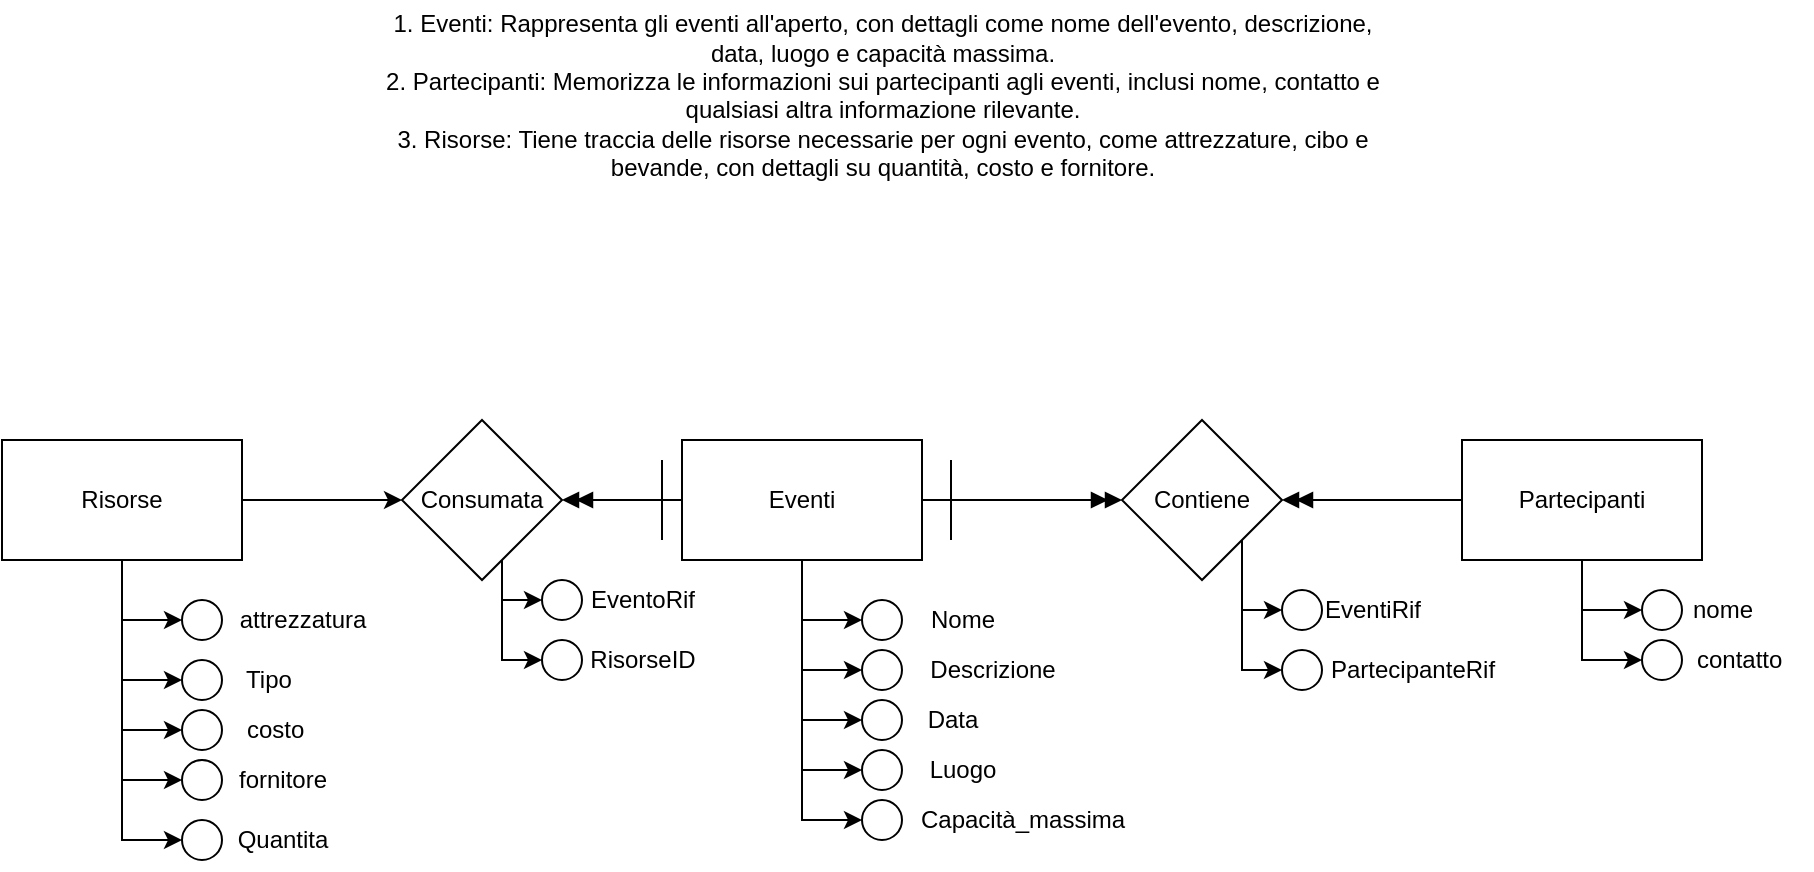 <mxfile version="23.1.5" type="device">
  <diagram name="Pagina-1" id="zwwTVNZJBvMuv0tN7Wyd">
    <mxGraphModel dx="1449" dy="966" grid="1" gridSize="10" guides="1" tooltips="1" connect="1" arrows="1" fold="1" page="0" pageScale="1" pageWidth="827" pageHeight="1169" math="0" shadow="0">
      <root>
        <mxCell id="0" />
        <mxCell id="1" parent="0" />
        <mxCell id="EMkCq4_g8rRyi3EiG8SY-19" style="edgeStyle=orthogonalEdgeStyle;rounded=0;orthogonalLoop=1;jettySize=auto;html=1;entryX=0;entryY=0.5;entryDx=0;entryDy=0;" edge="1" parent="1" source="EMkCq4_g8rRyi3EiG8SY-2" target="EMkCq4_g8rRyi3EiG8SY-7">
          <mxGeometry relative="1" as="geometry" />
        </mxCell>
        <mxCell id="EMkCq4_g8rRyi3EiG8SY-20" style="edgeStyle=orthogonalEdgeStyle;rounded=0;orthogonalLoop=1;jettySize=auto;html=1;entryX=0;entryY=0.5;entryDx=0;entryDy=0;" edge="1" parent="1" source="EMkCq4_g8rRyi3EiG8SY-2" target="EMkCq4_g8rRyi3EiG8SY-10">
          <mxGeometry relative="1" as="geometry" />
        </mxCell>
        <mxCell id="EMkCq4_g8rRyi3EiG8SY-21" style="edgeStyle=orthogonalEdgeStyle;rounded=0;orthogonalLoop=1;jettySize=auto;html=1;entryX=0;entryY=0.5;entryDx=0;entryDy=0;" edge="1" parent="1" source="EMkCq4_g8rRyi3EiG8SY-2" target="EMkCq4_g8rRyi3EiG8SY-12">
          <mxGeometry relative="1" as="geometry" />
        </mxCell>
        <mxCell id="EMkCq4_g8rRyi3EiG8SY-22" style="edgeStyle=orthogonalEdgeStyle;rounded=0;orthogonalLoop=1;jettySize=auto;html=1;entryX=0;entryY=0.5;entryDx=0;entryDy=0;" edge="1" parent="1" source="EMkCq4_g8rRyi3EiG8SY-2" target="EMkCq4_g8rRyi3EiG8SY-15">
          <mxGeometry relative="1" as="geometry" />
        </mxCell>
        <mxCell id="EMkCq4_g8rRyi3EiG8SY-23" style="edgeStyle=orthogonalEdgeStyle;rounded=0;orthogonalLoop=1;jettySize=auto;html=1;entryX=0;entryY=0.5;entryDx=0;entryDy=0;" edge="1" parent="1" source="EMkCq4_g8rRyi3EiG8SY-2" target="EMkCq4_g8rRyi3EiG8SY-17">
          <mxGeometry relative="1" as="geometry" />
        </mxCell>
        <mxCell id="EMkCq4_g8rRyi3EiG8SY-42" style="edgeStyle=orthogonalEdgeStyle;rounded=0;orthogonalLoop=1;jettySize=auto;html=1;entryX=1;entryY=0.5;entryDx=0;entryDy=0;endArrow=doubleBlock;endFill=1;" edge="1" parent="1" source="EMkCq4_g8rRyi3EiG8SY-2" target="EMkCq4_g8rRyi3EiG8SY-39">
          <mxGeometry relative="1" as="geometry" />
        </mxCell>
        <mxCell id="EMkCq4_g8rRyi3EiG8SY-43" style="edgeStyle=orthogonalEdgeStyle;rounded=0;orthogonalLoop=1;jettySize=auto;html=1;entryX=0;entryY=0.5;entryDx=0;entryDy=0;endArrow=doubleBlock;endFill=1;" edge="1" parent="1" source="EMkCq4_g8rRyi3EiG8SY-2" target="EMkCq4_g8rRyi3EiG8SY-40">
          <mxGeometry relative="1" as="geometry" />
        </mxCell>
        <mxCell id="EMkCq4_g8rRyi3EiG8SY-2" value="Eventi" style="rounded=0;whiteSpace=wrap;html=1;" vertex="1" parent="1">
          <mxGeometry x="-130" y="50" width="120" height="60" as="geometry" />
        </mxCell>
        <mxCell id="EMkCq4_g8rRyi3EiG8SY-44" style="edgeStyle=orthogonalEdgeStyle;rounded=0;orthogonalLoop=1;jettySize=auto;html=1;endArrow=doubleBlock;endFill=1;" edge="1" parent="1" source="EMkCq4_g8rRyi3EiG8SY-5" target="EMkCq4_g8rRyi3EiG8SY-40">
          <mxGeometry relative="1" as="geometry" />
        </mxCell>
        <mxCell id="EMkCq4_g8rRyi3EiG8SY-58" style="edgeStyle=orthogonalEdgeStyle;rounded=0;orthogonalLoop=1;jettySize=auto;html=1;entryX=0;entryY=0.5;entryDx=0;entryDy=0;" edge="1" parent="1" source="EMkCq4_g8rRyi3EiG8SY-5" target="EMkCq4_g8rRyi3EiG8SY-48">
          <mxGeometry relative="1" as="geometry" />
        </mxCell>
        <mxCell id="EMkCq4_g8rRyi3EiG8SY-59" style="edgeStyle=orthogonalEdgeStyle;rounded=0;orthogonalLoop=1;jettySize=auto;html=1;entryX=0;entryY=0.5;entryDx=0;entryDy=0;" edge="1" parent="1" source="EMkCq4_g8rRyi3EiG8SY-5" target="EMkCq4_g8rRyi3EiG8SY-50">
          <mxGeometry relative="1" as="geometry" />
        </mxCell>
        <mxCell id="EMkCq4_g8rRyi3EiG8SY-5" value="Partecipanti" style="whiteSpace=wrap;html=1;" vertex="1" parent="1">
          <mxGeometry x="260" y="50" width="120" height="60" as="geometry" />
        </mxCell>
        <mxCell id="EMkCq4_g8rRyi3EiG8SY-34" style="edgeStyle=orthogonalEdgeStyle;rounded=0;orthogonalLoop=1;jettySize=auto;html=1;entryX=0;entryY=0.5;entryDx=0;entryDy=0;" edge="1" parent="1" source="EMkCq4_g8rRyi3EiG8SY-6" target="EMkCq4_g8rRyi3EiG8SY-24">
          <mxGeometry relative="1" as="geometry" />
        </mxCell>
        <mxCell id="EMkCq4_g8rRyi3EiG8SY-37" style="edgeStyle=orthogonalEdgeStyle;rounded=0;orthogonalLoop=1;jettySize=auto;html=1;entryX=0;entryY=0.5;entryDx=0;entryDy=0;" edge="1" parent="1" source="EMkCq4_g8rRyi3EiG8SY-6" target="EMkCq4_g8rRyi3EiG8SY-30">
          <mxGeometry relative="1" as="geometry" />
        </mxCell>
        <mxCell id="EMkCq4_g8rRyi3EiG8SY-38" style="edgeStyle=orthogonalEdgeStyle;rounded=0;orthogonalLoop=1;jettySize=auto;html=1;entryX=0;entryY=0.5;entryDx=0;entryDy=0;" edge="1" parent="1" source="EMkCq4_g8rRyi3EiG8SY-6" target="EMkCq4_g8rRyi3EiG8SY-32">
          <mxGeometry relative="1" as="geometry" />
        </mxCell>
        <mxCell id="EMkCq4_g8rRyi3EiG8SY-41" style="edgeStyle=orthogonalEdgeStyle;rounded=0;orthogonalLoop=1;jettySize=auto;html=1;entryX=0;entryY=0.5;entryDx=0;entryDy=0;endArrow=classic;endFill=1;" edge="1" parent="1" source="EMkCq4_g8rRyi3EiG8SY-6" target="EMkCq4_g8rRyi3EiG8SY-39">
          <mxGeometry relative="1" as="geometry">
            <mxPoint x="-305" y="80.0" as="targetPoint" />
          </mxGeometry>
        </mxCell>
        <mxCell id="EMkCq4_g8rRyi3EiG8SY-79" style="edgeStyle=orthogonalEdgeStyle;rounded=0;orthogonalLoop=1;jettySize=auto;html=1;entryX=0;entryY=0.5;entryDx=0;entryDy=0;" edge="1" parent="1" source="EMkCq4_g8rRyi3EiG8SY-6" target="EMkCq4_g8rRyi3EiG8SY-76">
          <mxGeometry relative="1" as="geometry" />
        </mxCell>
        <mxCell id="EMkCq4_g8rRyi3EiG8SY-82" style="edgeStyle=orthogonalEdgeStyle;rounded=0;orthogonalLoop=1;jettySize=auto;html=1;entryX=0;entryY=0.5;entryDx=0;entryDy=0;" edge="1" parent="1" source="EMkCq4_g8rRyi3EiG8SY-6" target="EMkCq4_g8rRyi3EiG8SY-81">
          <mxGeometry relative="1" as="geometry" />
        </mxCell>
        <mxCell id="EMkCq4_g8rRyi3EiG8SY-6" value="Risorse" style="whiteSpace=wrap;html=1;" vertex="1" parent="1">
          <mxGeometry x="-470" y="50" width="120" height="60" as="geometry" />
        </mxCell>
        <mxCell id="EMkCq4_g8rRyi3EiG8SY-7" value="" style="ellipse;whiteSpace=wrap;html=1;" vertex="1" parent="1">
          <mxGeometry x="-40" y="130" width="20" height="20" as="geometry" />
        </mxCell>
        <mxCell id="EMkCq4_g8rRyi3EiG8SY-8" value="1. Eventi: Rappresenta gli eventi all&#39;aperto, con dettagli come nome dell&#39;evento, descrizione,&lt;br/&gt;data, luogo e capacità massima.&lt;br/&gt;2. Partecipanti: Memorizza le informazioni sui partecipanti agli eventi, inclusi nome, contatto e&lt;br/&gt;qualsiasi altra informazione rilevante.&lt;br/&gt;3. Risorse: Tiene traccia delle risorse necessarie per ogni evento, come attrezzature, cibo e&lt;br/&gt;bevande, con dettagli su quantità, costo e fornitore.&lt;div&gt;&lt;br/&gt;&lt;/div&gt;" style="text;html=1;align=center;verticalAlign=middle;resizable=0;points=[];autosize=1;strokeColor=none;fillColor=none;" vertex="1" parent="1">
          <mxGeometry x="-290" y="-170" width="520" height="110" as="geometry" />
        </mxCell>
        <mxCell id="EMkCq4_g8rRyi3EiG8SY-9" value="Nome" style="text;html=1;align=center;verticalAlign=middle;resizable=0;points=[];autosize=1;strokeColor=none;fillColor=none;" vertex="1" parent="1">
          <mxGeometry x="-20" y="125" width="60" height="30" as="geometry" />
        </mxCell>
        <mxCell id="EMkCq4_g8rRyi3EiG8SY-10" value="" style="ellipse;whiteSpace=wrap;html=1;" vertex="1" parent="1">
          <mxGeometry x="-40" y="155" width="20" height="20" as="geometry" />
        </mxCell>
        <mxCell id="EMkCq4_g8rRyi3EiG8SY-11" value="Descrizione" style="text;html=1;align=center;verticalAlign=middle;resizable=0;points=[];autosize=1;strokeColor=none;fillColor=none;" vertex="1" parent="1">
          <mxGeometry x="-20" y="150" width="90" height="30" as="geometry" />
        </mxCell>
        <mxCell id="EMkCq4_g8rRyi3EiG8SY-12" value="" style="ellipse;whiteSpace=wrap;html=1;" vertex="1" parent="1">
          <mxGeometry x="-40" y="180" width="20" height="20" as="geometry" />
        </mxCell>
        <mxCell id="EMkCq4_g8rRyi3EiG8SY-13" value="Data" style="text;html=1;align=center;verticalAlign=middle;resizable=0;points=[];autosize=1;strokeColor=none;fillColor=none;" vertex="1" parent="1">
          <mxGeometry x="-20" y="175" width="50" height="30" as="geometry" />
        </mxCell>
        <mxCell id="EMkCq4_g8rRyi3EiG8SY-15" value="" style="ellipse;whiteSpace=wrap;html=1;" vertex="1" parent="1">
          <mxGeometry x="-40" y="205" width="20" height="20" as="geometry" />
        </mxCell>
        <mxCell id="EMkCq4_g8rRyi3EiG8SY-16" value="Luogo" style="text;html=1;align=center;verticalAlign=middle;resizable=0;points=[];autosize=1;strokeColor=none;fillColor=none;" vertex="1" parent="1">
          <mxGeometry x="-20" y="200" width="60" height="30" as="geometry" />
        </mxCell>
        <mxCell id="EMkCq4_g8rRyi3EiG8SY-17" value="" style="ellipse;whiteSpace=wrap;html=1;" vertex="1" parent="1">
          <mxGeometry x="-40" y="230" width="20" height="20" as="geometry" />
        </mxCell>
        <mxCell id="EMkCq4_g8rRyi3EiG8SY-18" value="Capacità_massima" style="text;html=1;align=center;verticalAlign=middle;resizable=0;points=[];autosize=1;strokeColor=none;fillColor=none;" vertex="1" parent="1">
          <mxGeometry x="-25" y="225" width="130" height="30" as="geometry" />
        </mxCell>
        <mxCell id="EMkCq4_g8rRyi3EiG8SY-24" value="" style="ellipse;whiteSpace=wrap;html=1;" vertex="1" parent="1">
          <mxGeometry x="-380" y="130" width="20" height="20" as="geometry" />
        </mxCell>
        <mxCell id="EMkCq4_g8rRyi3EiG8SY-25" value="attrezzatura" style="text;html=1;align=center;verticalAlign=middle;resizable=0;points=[];autosize=1;strokeColor=none;fillColor=none;" vertex="1" parent="1">
          <mxGeometry x="-365" y="125" width="90" height="30" as="geometry" />
        </mxCell>
        <mxCell id="EMkCq4_g8rRyi3EiG8SY-30" value="" style="ellipse;whiteSpace=wrap;html=1;" vertex="1" parent="1">
          <mxGeometry x="-380" y="185" width="20" height="20" as="geometry" />
        </mxCell>
        <mxCell id="EMkCq4_g8rRyi3EiG8SY-31" value="costo&amp;nbsp;" style="text;html=1;align=center;verticalAlign=middle;resizable=0;points=[];autosize=1;strokeColor=none;fillColor=none;" vertex="1" parent="1">
          <mxGeometry x="-362.5" y="180" width="60" height="30" as="geometry" />
        </mxCell>
        <mxCell id="EMkCq4_g8rRyi3EiG8SY-32" value="" style="ellipse;whiteSpace=wrap;html=1;" vertex="1" parent="1">
          <mxGeometry x="-380" y="210" width="20" height="20" as="geometry" />
        </mxCell>
        <mxCell id="EMkCq4_g8rRyi3EiG8SY-33" value="fornitore" style="text;html=1;align=center;verticalAlign=middle;resizable=0;points=[];autosize=1;strokeColor=none;fillColor=none;" vertex="1" parent="1">
          <mxGeometry x="-365" y="205" width="70" height="30" as="geometry" />
        </mxCell>
        <mxCell id="EMkCq4_g8rRyi3EiG8SY-74" style="edgeStyle=orthogonalEdgeStyle;rounded=0;orthogonalLoop=1;jettySize=auto;html=1;exitX=1;exitY=1;exitDx=0;exitDy=0;entryX=0;entryY=0.5;entryDx=0;entryDy=0;" edge="1" parent="1" source="EMkCq4_g8rRyi3EiG8SY-39" target="EMkCq4_g8rRyi3EiG8SY-70">
          <mxGeometry relative="1" as="geometry">
            <Array as="points">
              <mxPoint x="-220" y="100" />
              <mxPoint x="-220" y="130" />
            </Array>
          </mxGeometry>
        </mxCell>
        <mxCell id="EMkCq4_g8rRyi3EiG8SY-75" style="edgeStyle=orthogonalEdgeStyle;rounded=0;orthogonalLoop=1;jettySize=auto;html=1;exitX=1;exitY=1;exitDx=0;exitDy=0;entryX=0;entryY=0.5;entryDx=0;entryDy=0;" edge="1" parent="1" source="EMkCq4_g8rRyi3EiG8SY-39" target="EMkCq4_g8rRyi3EiG8SY-72">
          <mxGeometry relative="1" as="geometry">
            <Array as="points">
              <mxPoint x="-220" y="100" />
              <mxPoint x="-220" y="160" />
            </Array>
          </mxGeometry>
        </mxCell>
        <mxCell id="EMkCq4_g8rRyi3EiG8SY-39" value="Consumata" style="rhombus;whiteSpace=wrap;html=1;" vertex="1" parent="1">
          <mxGeometry x="-270" y="40" width="80" height="80" as="geometry" />
        </mxCell>
        <mxCell id="EMkCq4_g8rRyi3EiG8SY-68" style="edgeStyle=orthogonalEdgeStyle;rounded=0;orthogonalLoop=1;jettySize=auto;html=1;exitX=1;exitY=1;exitDx=0;exitDy=0;entryX=0;entryY=0.5;entryDx=0;entryDy=0;" edge="1" parent="1" source="EMkCq4_g8rRyi3EiG8SY-40" target="EMkCq4_g8rRyi3EiG8SY-61">
          <mxGeometry relative="1" as="geometry">
            <Array as="points">
              <mxPoint x="150" y="135" />
            </Array>
          </mxGeometry>
        </mxCell>
        <mxCell id="EMkCq4_g8rRyi3EiG8SY-69" style="edgeStyle=orthogonalEdgeStyle;rounded=0;orthogonalLoop=1;jettySize=auto;html=1;exitX=1;exitY=1;exitDx=0;exitDy=0;entryX=0;entryY=0.5;entryDx=0;entryDy=0;" edge="1" parent="1" source="EMkCq4_g8rRyi3EiG8SY-40" target="EMkCq4_g8rRyi3EiG8SY-64">
          <mxGeometry relative="1" as="geometry">
            <Array as="points">
              <mxPoint x="150" y="165" />
            </Array>
          </mxGeometry>
        </mxCell>
        <mxCell id="EMkCq4_g8rRyi3EiG8SY-40" value="Contiene" style="rhombus;whiteSpace=wrap;html=1;" vertex="1" parent="1">
          <mxGeometry x="90" y="40" width="80" height="80" as="geometry" />
        </mxCell>
        <mxCell id="EMkCq4_g8rRyi3EiG8SY-45" value="" style="endArrow=none;html=1;rounded=0;" edge="1" parent="1">
          <mxGeometry width="50" height="50" relative="1" as="geometry">
            <mxPoint x="4.5" y="100" as="sourcePoint" />
            <mxPoint x="4.5" y="60" as="targetPoint" />
          </mxGeometry>
        </mxCell>
        <mxCell id="EMkCq4_g8rRyi3EiG8SY-46" value="" style="endArrow=none;html=1;rounded=0;" edge="1" parent="1">
          <mxGeometry width="50" height="50" relative="1" as="geometry">
            <mxPoint x="-140" y="100" as="sourcePoint" />
            <mxPoint x="-140" y="60" as="targetPoint" />
          </mxGeometry>
        </mxCell>
        <mxCell id="EMkCq4_g8rRyi3EiG8SY-48" value="" style="ellipse;whiteSpace=wrap;html=1;" vertex="1" parent="1">
          <mxGeometry x="350" y="125" width="20" height="20" as="geometry" />
        </mxCell>
        <mxCell id="EMkCq4_g8rRyi3EiG8SY-49" value="nome" style="text;html=1;align=center;verticalAlign=middle;resizable=0;points=[];autosize=1;strokeColor=none;fillColor=none;" vertex="1" parent="1">
          <mxGeometry x="365" y="120" width="50" height="30" as="geometry" />
        </mxCell>
        <mxCell id="EMkCq4_g8rRyi3EiG8SY-50" value="" style="ellipse;whiteSpace=wrap;html=1;" vertex="1" parent="1">
          <mxGeometry x="350" y="150" width="20" height="20" as="geometry" />
        </mxCell>
        <mxCell id="EMkCq4_g8rRyi3EiG8SY-51" value="contatto&amp;nbsp;" style="text;html=1;align=center;verticalAlign=middle;resizable=0;points=[];autosize=1;strokeColor=none;fillColor=none;" vertex="1" parent="1">
          <mxGeometry x="365" y="145" width="70" height="30" as="geometry" />
        </mxCell>
        <mxCell id="EMkCq4_g8rRyi3EiG8SY-61" value="" style="ellipse;whiteSpace=wrap;html=1;" vertex="1" parent="1">
          <mxGeometry x="170" y="125" width="20" height="20" as="geometry" />
        </mxCell>
        <mxCell id="EMkCq4_g8rRyi3EiG8SY-62" value="EventiRif" style="text;html=1;align=center;verticalAlign=middle;resizable=0;points=[];autosize=1;strokeColor=none;fillColor=none;" vertex="1" parent="1">
          <mxGeometry x="180" y="120" width="70" height="30" as="geometry" />
        </mxCell>
        <mxCell id="EMkCq4_g8rRyi3EiG8SY-63" value="PartecipanteRif" style="text;html=1;align=center;verticalAlign=middle;resizable=0;points=[];autosize=1;strokeColor=none;fillColor=none;" vertex="1" parent="1">
          <mxGeometry x="180" y="150" width="110" height="30" as="geometry" />
        </mxCell>
        <mxCell id="EMkCq4_g8rRyi3EiG8SY-64" value="" style="ellipse;whiteSpace=wrap;html=1;" vertex="1" parent="1">
          <mxGeometry x="170" y="155" width="20" height="20" as="geometry" />
        </mxCell>
        <mxCell id="EMkCq4_g8rRyi3EiG8SY-70" value="" style="ellipse;whiteSpace=wrap;html=1;" vertex="1" parent="1">
          <mxGeometry x="-200" y="120" width="20" height="20" as="geometry" />
        </mxCell>
        <mxCell id="EMkCq4_g8rRyi3EiG8SY-71" value="EventoRif" style="text;html=1;align=center;verticalAlign=middle;resizable=0;points=[];autosize=1;strokeColor=none;fillColor=none;" vertex="1" parent="1">
          <mxGeometry x="-190" y="115" width="80" height="30" as="geometry" />
        </mxCell>
        <mxCell id="EMkCq4_g8rRyi3EiG8SY-72" value="" style="ellipse;whiteSpace=wrap;html=1;" vertex="1" parent="1">
          <mxGeometry x="-200" y="150" width="20" height="20" as="geometry" />
        </mxCell>
        <mxCell id="EMkCq4_g8rRyi3EiG8SY-73" value="RisorseID" style="text;html=1;align=center;verticalAlign=middle;resizable=0;points=[];autosize=1;strokeColor=none;fillColor=none;" vertex="1" parent="1">
          <mxGeometry x="-190" y="145" width="80" height="30" as="geometry" />
        </mxCell>
        <mxCell id="EMkCq4_g8rRyi3EiG8SY-76" value="" style="ellipse;whiteSpace=wrap;html=1;" vertex="1" parent="1">
          <mxGeometry x="-380" y="160" width="20" height="20" as="geometry" />
        </mxCell>
        <mxCell id="EMkCq4_g8rRyi3EiG8SY-77" value="Tipo" style="text;html=1;align=center;verticalAlign=middle;resizable=0;points=[];autosize=1;strokeColor=none;fillColor=none;" vertex="1" parent="1">
          <mxGeometry x="-362.5" y="155" width="50" height="30" as="geometry" />
        </mxCell>
        <mxCell id="EMkCq4_g8rRyi3EiG8SY-80" value="Quantita" style="text;html=1;align=center;verticalAlign=middle;resizable=0;points=[];autosize=1;strokeColor=none;fillColor=none;" vertex="1" parent="1">
          <mxGeometry x="-365" y="235" width="70" height="30" as="geometry" />
        </mxCell>
        <mxCell id="EMkCq4_g8rRyi3EiG8SY-81" value="" style="ellipse;whiteSpace=wrap;html=1;" vertex="1" parent="1">
          <mxGeometry x="-380" y="240" width="20" height="20" as="geometry" />
        </mxCell>
      </root>
    </mxGraphModel>
  </diagram>
</mxfile>
